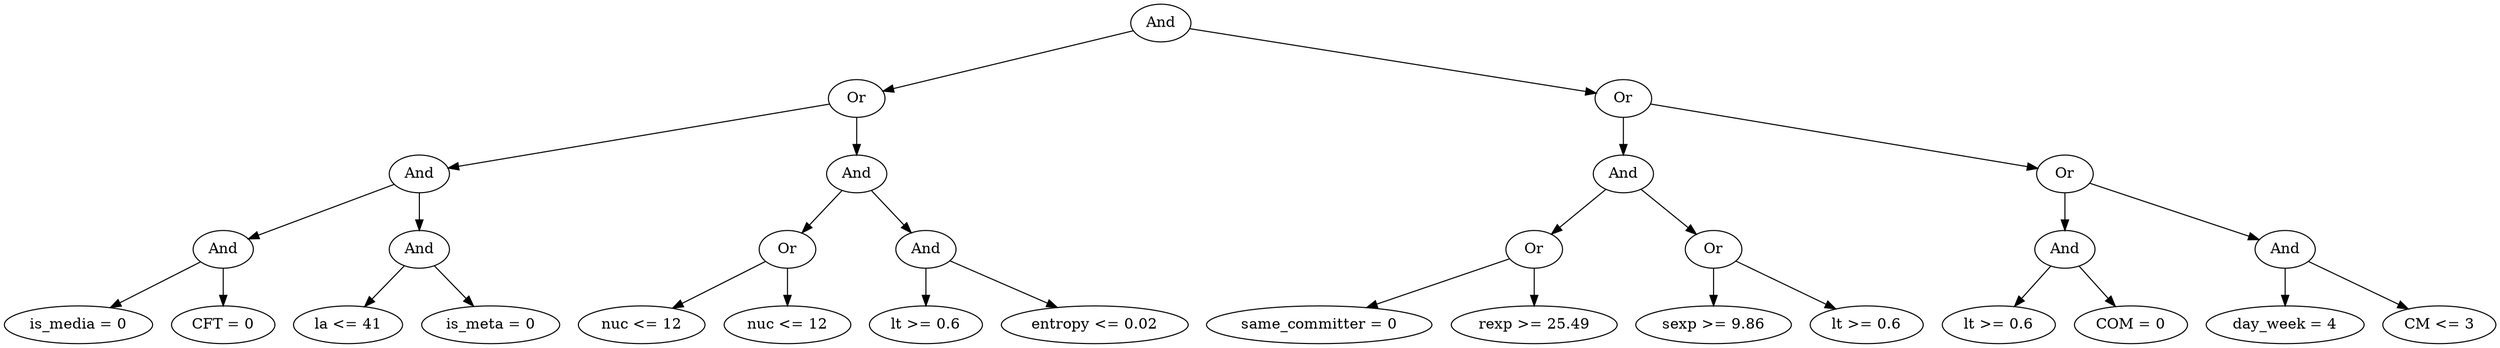 digraph G {
	graph [bb="0,0,1963.7,324",
		dpi=78
	];
	node [label="\N"];
	1	 [height=0.5,
		label=And,
		pos="973.84,306",
		width=0.75];
	2	 [height=0.5,
		label=Or,
		pos="677.84,234",
		width=0.75];
	1 -> 2	 [pos="e,703.07,240.97 948.86,299.09 896.16,286.63 773.48,257.62 712.93,243.3"];
	3	 [height=0.5,
		label=Or,
		pos="1270.8,234",
		width=0.75];
	1 -> 3	 [pos="e,1245.5,240.97 998.91,299.09 1051.8,286.63 1174.9,257.62 1235.6,243.3"];
	4	 [height=0.5,
		label=And,
		pos="334.84,162",
		width=0.75];
	2 -> 4	 [pos="e,360.51,168.24 652.34,227.8 591.95,215.47 440.03,184.47 370.54,170.28"];
	5	 [height=0.5,
		label=And,
		pos="677.84,162",
		width=0.75];
	2 -> 5	 [pos="e,677.84,180.1 677.84,215.7 677.84,207.98 677.84,198.71 677.84,190.11"];
	8	 [height=0.5,
		label=And,
		pos="176.84,90",
		width=0.75];
	4 -> 8	 [pos="e,198.63,100.65 312.88,151.27 285.64,139.2 239.03,118.55 208.08,104.84"];
	9	 [height=0.5,
		label=And,
		pos="334.84,90",
		width=0.75];
	4 -> 9	 [pos="e,334.84,108.1 334.84,143.7 334.84,135.98 334.84,126.71 334.84,118.11"];
	16	 [height=0.5,
		label="is_media = 0",
		pos="57.845,18",
		width=1.6068];
	8 -> 16	 [pos="e,83.776,34.254 157.19,77.441 139.63,67.112 113.5,51.741 92.449,39.356"];
	17	 [height=0.5,
		label="CFT = 0",
		pos="176.84,18",
		width=1.1916];
	8 -> 17	 [pos="e,176.84,36.104 176.84,71.697 176.84,63.983 176.84,54.712 176.84,46.112"];
	18	 [height=0.5,
		label="la <= 41",
		pos="278.84,18",
		width=1.1374];
	9 -> 18	 [pos="e,291.75,35.134 322.69,73.811 315.49,64.8 306.19,53.177 298.01,42.955"];
	19	 [height=0.5,
		label="is_meta = 0",
		pos="390.84,18",
		width=1.4804];
	9 -> 19	 [pos="e,377.54,35.628 347,73.811 354.03,65.015 363.06,53.73 371.09,43.688"];
	10	 [height=0.5,
		label=Or,
		pos="623.84,90",
		width=0.75];
	5 -> 10	 [pos="e,635.8,106.49 665.86,145.46 658.87,136.4 649.91,124.79 642.06,114.61"];
	11	 [height=0.5,
		label=And,
		pos="731.84,90",
		width=0.75];
	5 -> 11	 [pos="e,719.89,106.49 689.83,145.46 696.82,136.4 705.78,124.79 713.63,114.61"];
	20	 [height=0.5,
		label="nuc <= 12",
		pos="509.84,18",
		width=1.336];
	10 -> 20	 [pos="e,534.05,33.86 604.51,77.125 587.57,66.728 562.61,51.402 542.58,39.098"];
	21	 [height=0.5,
		label="nuc <= 12",
		pos="623.84,18",
		width=1.336];
	10 -> 21	 [pos="e,623.84,36.104 623.84,71.697 623.84,63.983 623.84,54.712 623.84,46.112"];
	22	 [height=0.5,
		label="lt >= 0.6",
		pos="731.84,18",
		width=1.1735];
	11 -> 22	 [pos="e,731.84,36.104 731.84,71.697 731.84,63.983 731.84,54.712 731.84,46.112"];
	23	 [height=0.5,
		label="entropy <= 0.02",
		pos="861.84,18",
		width=1.9318];
	11 -> 23	 [pos="e,832.99,34.535 752.16,78.063 771.32,67.743 800.53,52.014 823.99,39.382"];
	6	 [height=0.5,
		label=And,
		pos="1270.8,162",
		width=0.75];
	3 -> 6	 [pos="e,1270.8,180.1 1270.8,215.7 1270.8,207.98 1270.8,198.71 1270.8,190.11"];
	7	 [height=0.5,
		label=Or,
		pos="1614.8,162",
		width=0.75];
	3 -> 7	 [pos="e,1589.1,168.24 1296.4,227.8 1357,215.47 1509.4,184.47 1579,170.28"];
	12	 [height=0.5,
		label=Or,
		pos="1200.8,90",
		width=0.75];
	6 -> 12	 [pos="e,1215.3,105.49 1256.3,146.5 1246.6,136.73 1233.5,123.69 1222.5,112.7"];
	13	 [height=0.5,
		label=Or,
		pos="1340.8,90",
		width=0.75];
	6 -> 13	 [pos="e,1326.4,105.49 1285.3,146.5 1295.1,136.73 1308.2,123.69 1319.1,112.7"];
	24	 [height=0.5,
		label="same_committer = 0",
		pos="1034.8,18",
		width=2.3651];
	12 -> 24	 [pos="e,1071.1,34.306 1178.5,79.559 1153.5,69.042 1112.5,51.752 1080.7,38.334"];
	25	 [height=0.5,
		label="rexp >= 25.49",
		pos="1200.8,18",
		width=1.7332];
	12 -> 25	 [pos="e,1200.8,36.104 1200.8,71.697 1200.8,63.983 1200.8,54.712 1200.8,46.112"];
	26	 [height=0.5,
		label="sexp >= 9.86",
		pos="1340.8,18",
		width=1.6429];
	13 -> 26	 [pos="e,1340.8,36.104 1340.8,71.697 1340.8,63.983 1340.8,54.712 1340.8,46.112"];
	27	 [height=0.5,
		label="lt >= 0.6",
		pos="1459.8,18",
		width=1.1735];
	13 -> 27	 [pos="e,1436.1,32.989 1360.5,77.441 1378.6,66.772 1405.9,50.724 1427.3,38.143"];
	14	 [height=0.5,
		label=And,
		pos="1614.8,90",
		width=0.75];
	7 -> 14	 [pos="e,1614.8,108.1 1614.8,143.7 1614.8,135.98 1614.8,126.71 1614.8,118.11"];
	15	 [height=0.5,
		label=And,
		pos="1793.8,90",
		width=0.75];
	7 -> 15	 [pos="e,1771.1,99.904 1637.5,152.13 1668.9,139.86 1725.8,117.62 1761.6,103.62"];
	28	 [height=0.5,
		label="lt >= 0.6",
		pos="1561.8,18",
		width=1.1735];
	14 -> 28	 [pos="e,1574.3,35.467 1603.1,73.465 1596.4,64.654 1587.9,53.43 1580.4,43.463"];
	29	 [height=0.5,
		label="COM = 0",
		pos="1667.8,18",
		width=1.2818];
	14 -> 29	 [pos="e,1655.4,35.467 1626.6,73.465 1633.3,64.654 1641.8,53.43 1649.3,43.463"];
	30	 [height=0.5,
		label="day_week = 4",
		pos="1793.8,18",
		width=1.7151];
	15 -> 30	 [pos="e,1793.8,36.104 1793.8,71.697 1793.8,63.983 1793.8,54.712 1793.8,46.112"];
	31	 [height=0.5,
		label="CM <= 3",
		pos="1918.8,18",
		width=1.2457];
	15 -> 31	 [pos="e,1893.6,33.119 1813.9,77.753 1833,67.088 1862,50.85 1884.7,38.146"];
}
